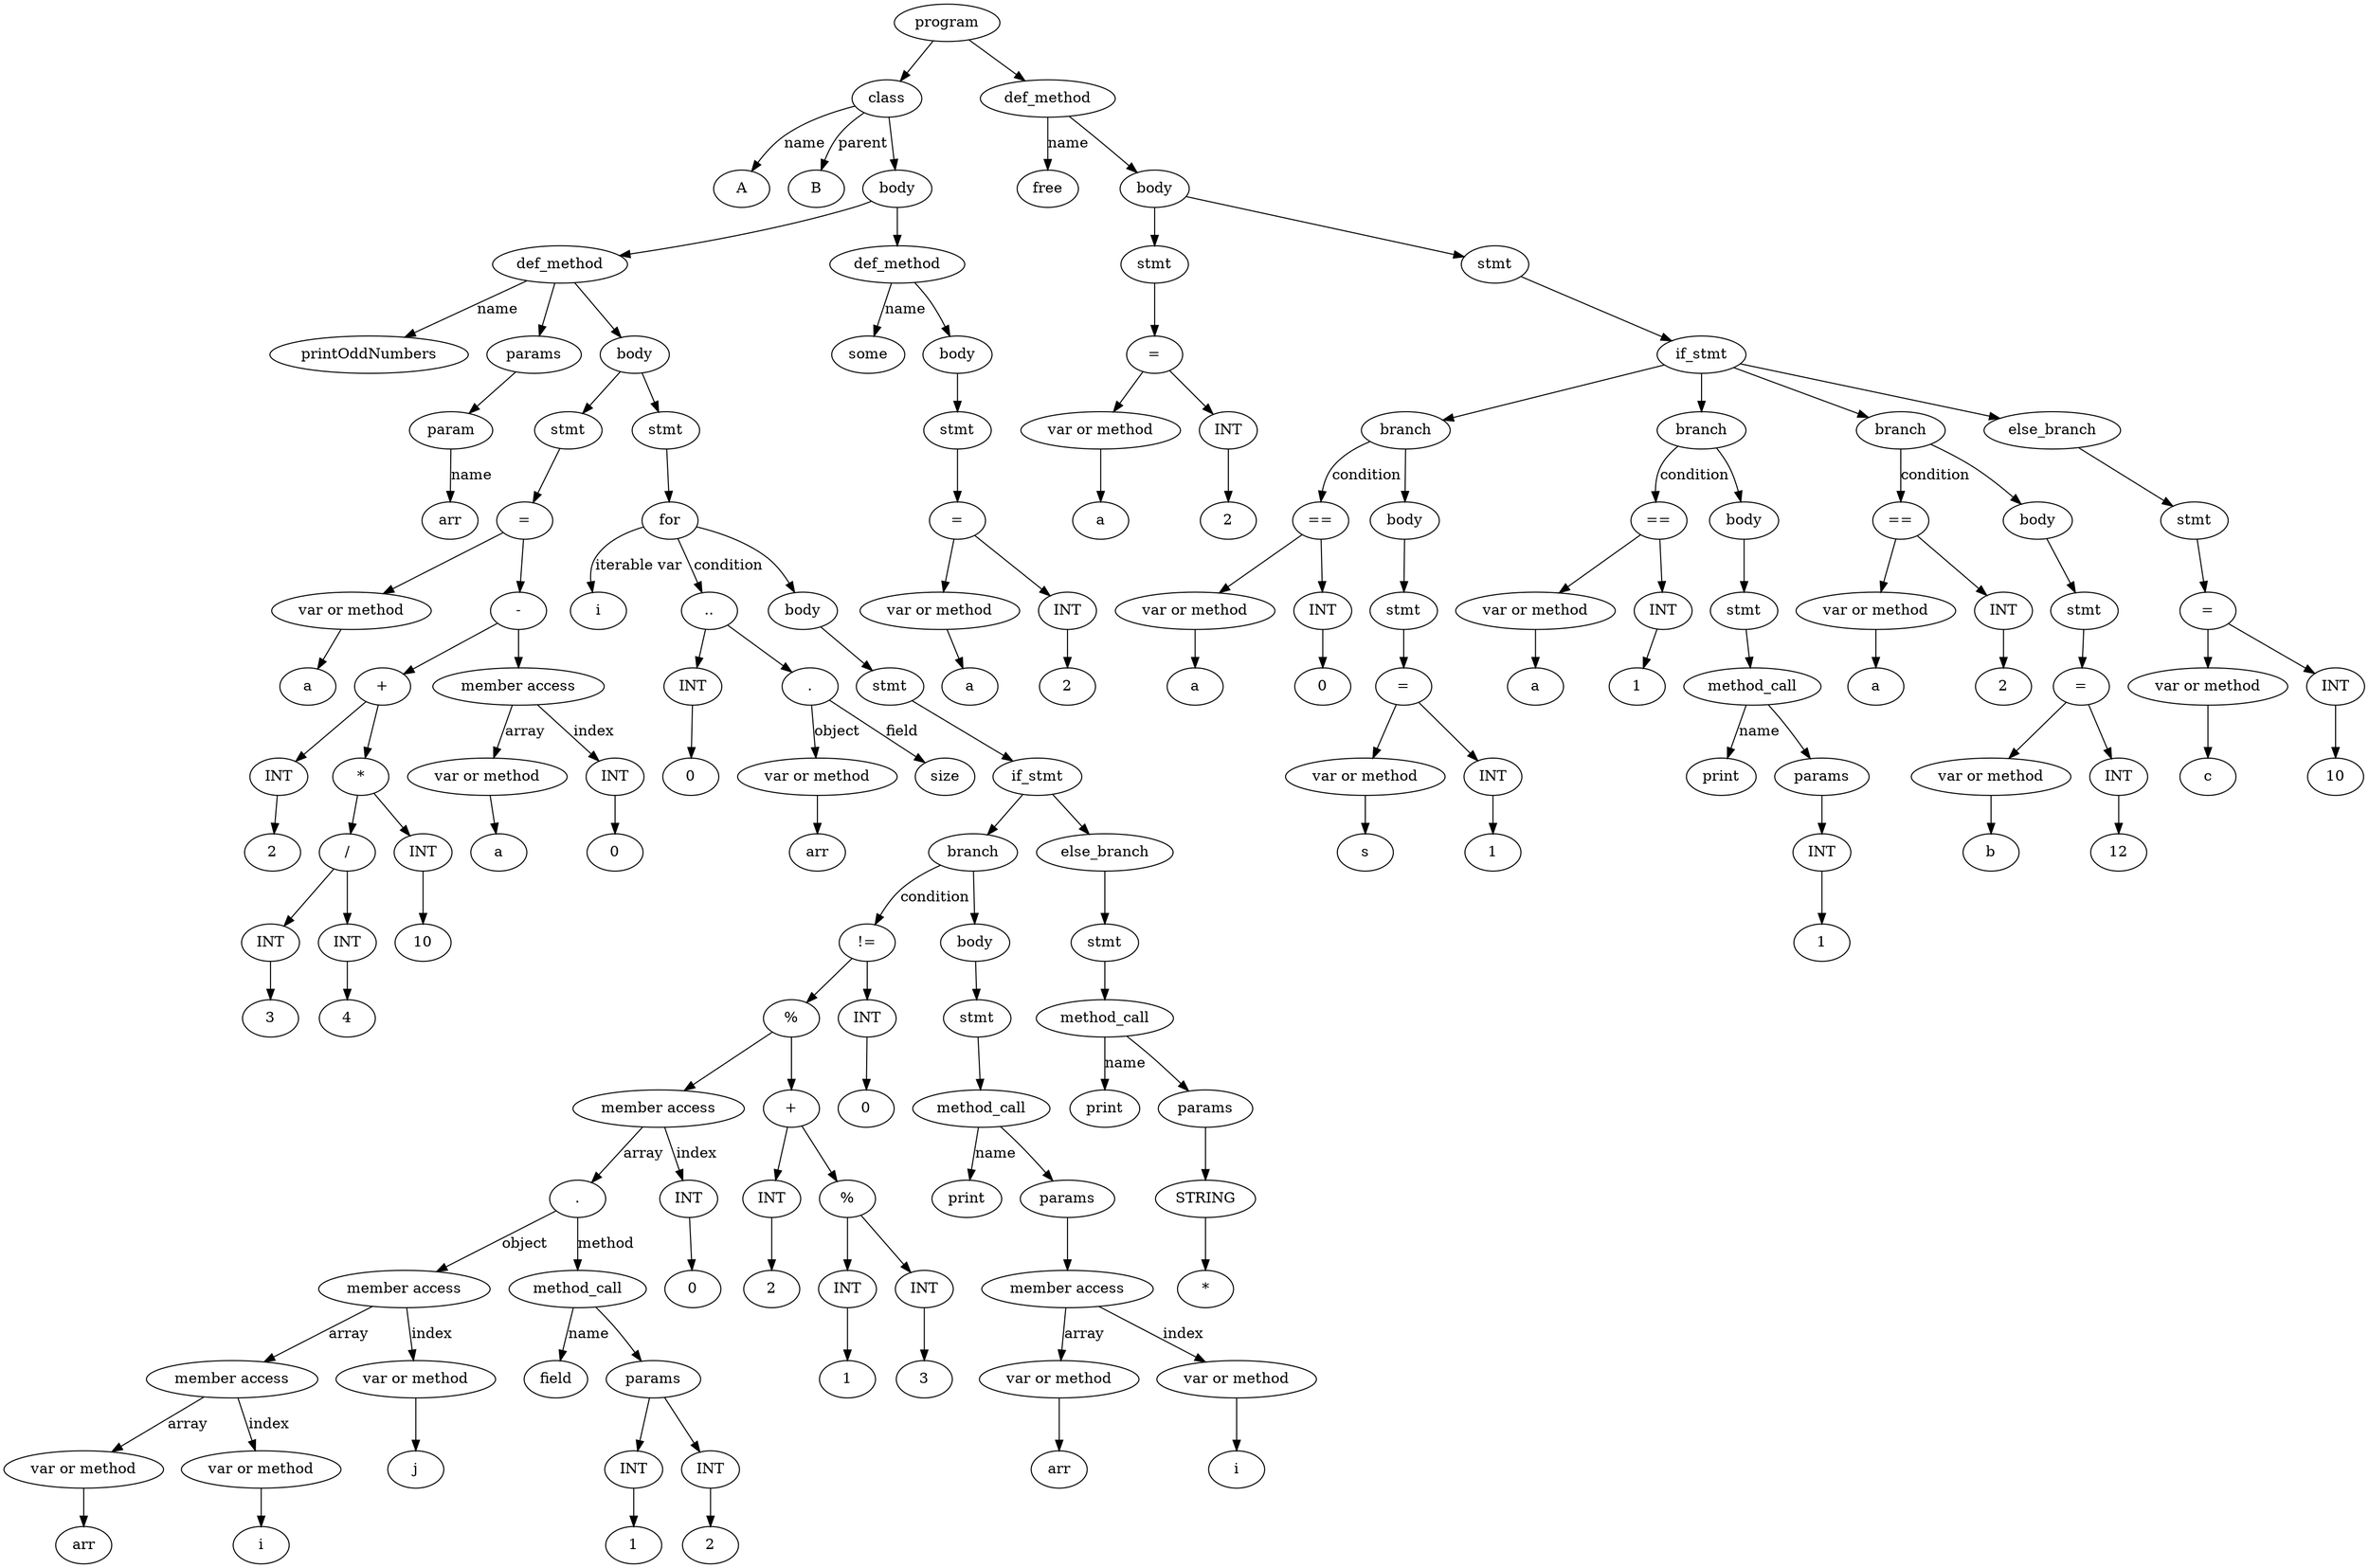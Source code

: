 digraph G {
Id009E3F70 [label="program"]
Id009E4388 [label="class"]
IdName009E4388 [label="A"]
Id009E4388->IdName009E4388 [label="name"]
IdParent009E4388 [label="B"]
Id009E4388->IdParent009E4388 [label="parent"]
Id009E4318 [label="body"]
Id009E4388->Id009E4318
Id009E4618 [label="def_method"]
IdName009E4618 [label="printOddNumbers"]
Id009E4618->IdName009E4618 [label = "name"]
Id009D99E0 [label="params"]
Id009D99A8 [label="param"]
Id009D99E0->Id009D99A8
IdNameVal009D99A8 [label="arr"]
Id009D99A8->IdNameVal009D99A8 [label="name"]
Id009E4618->Id009D99E0
Id009D0520 [label="body"]
Id009E26A0 [label="stmt"]
Id009E2010 [label="="]
Id009D9A48 [label="var or method"]
IdVal009D9A48 [label="a"]
Id009D9A48->IdVal009D9A48
Id009E2650 [label="-"]
Id009E2560 [label="+"]
Id009D9A98 [label="INT"]
IdVal009D9A98 [label="2"]
Id009D9A98->IdVal009D9A98
Id009E2420 [label="*"]
Id009E2470 [label="/"]
Id009DF068 [label="INT"]
IdVal009DF068 [label="3"]
Id009DF068->IdVal009DF068
Id009D04D0 [label="INT"]
IdVal009D04D0 [label="4"]
Id009D04D0->IdVal009D04D0
Id009E2470->Id009DF068
Id009E2470->Id009D04D0
Id009E2600 [label="INT"]
IdVal009E2600 [label="10"]
Id009E2600->IdVal009E2600
Id009E2420->Id009E2470
Id009E2420->Id009E2600
Id009E2560->Id009D9A98
Id009E2560->Id009E2420
Id009E2510 [label = "member access"]
Id009E24C0 [label="var or method"]
IdVal009E24C0 [label="a"]
Id009E24C0->IdVal009E24C0
Id009E25B0 [label="INT"]
IdVal009E25B0 [label="0"]
Id009E25B0->IdVal009E25B0
Id009E2510->Id009E24C0 [label = "array"]
Id009E2510->Id009E25B0 [label = "index"]
Id009E2650->Id009E2560
Id009E2650->Id009E2510
Id009E2010->Id009D9A48
Id009E2010->Id009E2650
Id009E26A0->Id009E2010
Id009D0520->Id009E26A0
Id009E31B8 [label="stmt"]
Id009E4350 [label="for"]
IdItersName009E4350 [label="i"]
Id009E4350->IdItersName009E4350  [label="iterable var"]
Id009E2240 [label=".."]
Id009E2330 [label="INT"]
IdVal009E2330 [label="0"]
Id009E2330->IdVal009E2330
Id009E2740 [label="."]Id009E26F0 [label="var or method"]
IdVal009E26F0 [label="arr"]
Id009E26F0->IdVal009E26F0
Id009E2740->Id009E26F0 [label = "object"]
Id009E2BF0 [label = "size"]
Id009E2740->Id009E2BF0 [label = "field"]
Id009E2240->Id009E2330
Id009E2240->Id009E2740
Id009E4350->Id009E2240  [label="condition"]
IdBody009E4350 [label="body"]
Id009E2FD8 [label="stmt"]
Id009E4238 [label="if_stmt"]
Id009E4510 [label="branch"]
Id009E2E98 [label="!="]
Id009E3348 [label="%"]
Id009E21A0 [label = "member access"]
Id009E23D0 [label="."]
Id009E20B0 [label = "member access"]
Id009E2290 [label = "member access"]
Id009E2790 [label="var or method"]
IdVal009E2790 [label="arr"]
Id009E2790->IdVal009E2790
Id009E2150 [label="var or method"]
IdVal009E2150 [label="i"]
Id009E2150->IdVal009E2150
Id009E2290->Id009E2790 [label = "array"]
Id009E2290->Id009E2150 [label = "index"]
Id009E2060 [label="var or method"]
IdVal009E2060 [label="j"]
Id009E2060->IdVal009E2060
Id009E20B0->Id009E2290 [label = "array"]
Id009E20B0->Id009E2060 [label = "index"]
Id009E22E0 [label="method_call"]
IdMethodNameVal009E22E0 [label="field"]
Id009E22E0->IdMethodNameVal009E22E0 [label="name"]
Id009E2CF0 [label="params"]
Id009E22E0->Id009E2CF0
Id009E21F0 [label="INT"]
IdVal009E21F0 [label="1"]
Id009E21F0->IdVal009E21F0
Id009E2CF0->Id009E21F0
Id009E2100 [label="INT"]
IdVal009E2100 [label="2"]
Id009E2100->IdVal009E2100
Id009E2CF0->Id009E2100
Id009E23D0->Id009E20B0 [label = "object"]
Id009E23D0->Id009E22E0 [label = "method"]
Id009E2380 [label="INT"]
IdVal009E2380 [label="0"]
Id009E2380->IdVal009E2380
Id009E21A0->Id009E23D0 [label = "array"]
Id009E21A0->Id009E2380 [label = "index"]
Id009E3398 [label="+"]
Id009E3208 [label="INT"]
IdVal009E3208 [label="2"]
Id009E3208->IdVal009E3208
Id009E2F38 [label="%"]
Id009E32A8 [label="INT"]
IdVal009E32A8 [label="1"]
Id009E32A8->IdVal009E32A8
Id009E3028 [label="INT"]
IdVal009E3028 [label="3"]
Id009E3028->IdVal009E3028
Id009E2F38->Id009E32A8
Id009E2F38->Id009E3028
Id009E3398->Id009E3208
Id009E3398->Id009E2F38
Id009E3348->Id009E21A0
Id009E3348->Id009E3398
Id009E30C8 [label="INT"]
IdVal009E30C8 [label="0"]
Id009E30C8->IdVal009E30C8
Id009E2E98->Id009E3348
Id009E2E98->Id009E30C8
Id009E4510->Id009E2E98  [label="condition"]
IdBody009E4510 [label="body"]
Id009E3488 [label="stmt"]
Id009E33E8 [label="method_call"]
IdMethodNameVal009E33E8 [label="print"]
Id009E33E8->IdMethodNameVal009E33E8 [label="name"]
Id009E41A0 [label="params"]
Id009E33E8->Id009E41A0
Id009E3438 [label = "member access"]
Id009E2F88 [label="var or method"]
IdVal009E2F88 [label="arr"]
Id009E2F88->IdVal009E2F88
Id009E3578 [label="var or method"]
IdVal009E3578 [label="i"]
Id009E3578->IdVal009E3578
Id009E3438->Id009E2F88 [label = "array"]
Id009E3438->Id009E3578 [label = "index"]
Id009E41A0->Id009E3438
Id009E3488->Id009E33E8
IdBody009E4510->Id009E3488
Id009E4510->IdBody009E4510
Id009E4238->Id009E4510
IdElse009E44A0 [label="else_branch"]
Id009E3118 [label="stmt"]
Id009E34D8 [label="method_call"]
IdMethodNameVal009E34D8 [label="print"]
Id009E34D8->IdMethodNameVal009E34D8 [label="name"]
Id009E45B8 [label="params"]
Id009E34D8->Id009E45B8
Id009E3078 [label="STRING"]
IdVal009E3078 [label="*"]
Id009E3078->IdVal009E3078
Id009E45B8->Id009E3078
Id009E3118->Id009E34D8
IdElse009E44A0->Id009E3118
Id009E4238->IdElse009E44A0
Id009E2FD8->Id009E4238
IdBody009E4350->Id009E2FD8
Id009E4350->IdBody009E4350
Id009E31B8->Id009E4350
Id009D0520->Id009E31B8
Id009E4618->Id009D0520
Id009E4318->Id009E4618
Id009E4658 [label="def_method"]
IdName009E4658 [label="some"]
Id009E4658->IdName009E4658 [label = "name"]
Id009E42A8 [label="body"]
Id009E3618 [label="stmt"]
Id009E35C8 [label="="]
Id009E2EE8 [label="var or method"]
IdVal009E2EE8 [label="a"]
Id009E2EE8->IdVal009E2EE8
Id009E3528 [label="INT"]
IdVal009E3528 [label="2"]
Id009E3528->IdVal009E3528
Id009E35C8->Id009E2EE8
Id009E35C8->Id009E3528
Id009E3618->Id009E35C8
Id009E42A8->Id009E3618
Id009E4658->Id009E42A8
Id009E4318->Id009E4658
Id009E3F70->Id009E4388
Id009E5EE8 [label="def_method"]
IdName009E5EE8 [label="free"]
Id009E5EE8->IdName009E5EE8 [label = "name"]
Id009E43F8 [label="body"]
Id009E36B8 [label="stmt"]
Id009E2DF8 [label="="]
Id009E3168 [label="var or method"]
IdVal009E3168 [label="a"]
Id009E3168->IdVal009E3168
Id009E3668 [label="INT"]
IdVal009E3668 [label="2"]
Id009E3668->IdVal009E3668
Id009E2DF8->Id009E3168
Id009E2DF8->Id009E3668
Id009E36B8->Id009E2DF8
Id009E43F8->Id009E36B8
Id009E5AA0 [label="stmt"]
Id009E49A8 [label="if_stmt"]
Id009E4548 [label="branch"]
Id009E3258 [label="=="]
Id009E3708 [label="var or method"]
IdVal009E3708 [label="a"]
Id009E3708->IdVal009E3708
Id009E2D58 [label="INT"]
IdVal009E2D58 [label="0"]
Id009E2D58->IdVal009E2D58
Id009E3258->Id009E3708
Id009E3258->Id009E2D58
Id009E4548->Id009E3258  [label="condition"]
IdBody009E4548 [label="body"]
Id009E3B68 [label="stmt"]
Id009E32F8 [label="="]
Id009E2DA8 [label="var or method"]
IdVal009E2DA8 [label="s"]
Id009E2DA8->IdVal009E2DA8
Id009E2E48 [label="INT"]
IdVal009E2E48 [label="1"]
Id009E2E48->IdVal009E2E48
Id009E32F8->Id009E2DA8
Id009E32F8->Id009E2E48
Id009E3B68->Id009E32F8
IdBody009E4548->Id009E3B68
Id009E4548->IdBody009E4548
Id009E49A8->Id009E4548
Id009E4C48 [label="branch"]
Id009E39D8 [label="=="]
Id009E3988 [label="var or method"]
IdVal009E3988 [label="a"]
Id009E3988->IdVal009E3988
Id009E3BB8 [label="INT"]
IdVal009E3BB8 [label="1"]
Id009E3BB8->IdVal009E3BB8
Id009E39D8->Id009E3988
Id009E39D8->Id009E3BB8
Id009E4C48->Id009E39D8  [label="condition"]
IdBody009E4C48 [label="body"]
Id009E3C58 [label="stmt"]
Id009E3CA8 [label="method_call"]
IdMethodNameVal009E3CA8 [label="print"]
Id009E3CA8->IdMethodNameVal009E3CA8 [label="name"]
Id009E4708 [label="params"]
Id009E3CA8->Id009E4708
Id009E3C08 [label="INT"]
IdVal009E3C08 [label="1"]
Id009E3C08->IdVal009E3C08
Id009E4708->Id009E3C08
Id009E3C58->Id009E3CA8
IdBody009E4C48->Id009E3C58
Id009E4C48->IdBody009E4C48
Id009E49A8->Id009E4C48
Id009E4938 [label="branch"]
Id009E3898 [label="=="]
Id009E3758 [label="var or method"]
IdVal009E3758 [label="a"]
Id009E3758->IdVal009E3758
Id009E3AC8 [label="INT"]
IdVal009E3AC8 [label="2"]
Id009E3AC8->IdVal009E3AC8
Id009E3898->Id009E3758
Id009E3898->Id009E3AC8
Id009E4938->Id009E3898  [label="condition"]
IdBody009E4938 [label="body"]
Id009E37A8 [label="stmt"]
Id009E38E8 [label="="]
Id009E37F8 [label="var or method"]
IdVal009E37F8 [label="b"]
Id009E37F8->IdVal009E37F8
Id009E3848 [label="INT"]
IdVal009E3848 [label="12"]
Id009E3848->IdVal009E3848
Id009E38E8->Id009E37F8
Id009E38E8->Id009E3848
Id009E37A8->Id009E38E8
IdBody009E4938->Id009E37A8
Id009E4938->IdBody009E4938
Id009E49A8->Id009E4938
IdElse009E4C10 [label="else_branch"]
Id009E3B18 [label="stmt"]
Id009E3A78 [label="="]
Id009E3938 [label="var or method"]
IdVal009E3938 [label="c"]
Id009E3938->IdVal009E3938
Id009E3A28 [label="INT"]
IdVal009E3A28 [label="10"]
Id009E3A28->IdVal009E3A28
Id009E3A78->Id009E3938
Id009E3A78->Id009E3A28
Id009E3B18->Id009E3A78
IdElse009E4C10->Id009E3B18
Id009E49A8->IdElse009E4C10
Id009E5AA0->Id009E49A8
Id009E43F8->Id009E5AA0
Id009E5EE8->Id009E43F8
Id009E3F70->Id009E5EE8
}
